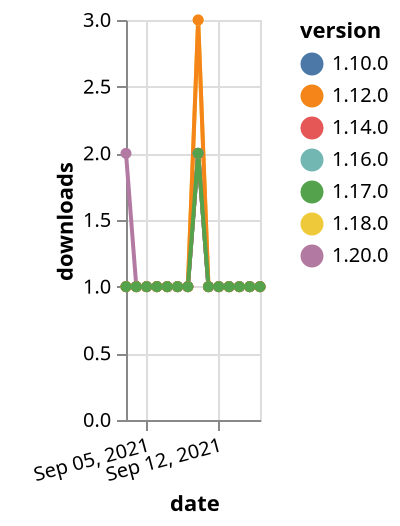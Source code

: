 {"$schema": "https://vega.github.io/schema/vega-lite/v5.json", "description": "A simple bar chart with embedded data.", "data": {"values": [{"date": "2021-09-03", "total": 158, "delta": 1, "version": "1.18.0"}, {"date": "2021-09-04", "total": 159, "delta": 1, "version": "1.18.0"}, {"date": "2021-09-05", "total": 160, "delta": 1, "version": "1.18.0"}, {"date": "2021-09-06", "total": 161, "delta": 1, "version": "1.18.0"}, {"date": "2021-09-07", "total": 162, "delta": 1, "version": "1.18.0"}, {"date": "2021-09-08", "total": 163, "delta": 1, "version": "1.18.0"}, {"date": "2021-09-09", "total": 164, "delta": 1, "version": "1.18.0"}, {"date": "2021-09-10", "total": 167, "delta": 3, "version": "1.18.0"}, {"date": "2021-09-11", "total": 168, "delta": 1, "version": "1.18.0"}, {"date": "2021-09-12", "total": 169, "delta": 1, "version": "1.18.0"}, {"date": "2021-09-13", "total": 170, "delta": 1, "version": "1.18.0"}, {"date": "2021-09-14", "total": 171, "delta": 1, "version": "1.18.0"}, {"date": "2021-09-15", "total": 172, "delta": 1, "version": "1.18.0"}, {"date": "2021-09-16", "total": 173, "delta": 1, "version": "1.18.0"}, {"date": "2021-09-03", "total": 221, "delta": 1, "version": "1.10.0"}, {"date": "2021-09-04", "total": 222, "delta": 1, "version": "1.10.0"}, {"date": "2021-09-05", "total": 223, "delta": 1, "version": "1.10.0"}, {"date": "2021-09-06", "total": 224, "delta": 1, "version": "1.10.0"}, {"date": "2021-09-07", "total": 225, "delta": 1, "version": "1.10.0"}, {"date": "2021-09-08", "total": 226, "delta": 1, "version": "1.10.0"}, {"date": "2021-09-09", "total": 227, "delta": 1, "version": "1.10.0"}, {"date": "2021-09-10", "total": 229, "delta": 2, "version": "1.10.0"}, {"date": "2021-09-11", "total": 230, "delta": 1, "version": "1.10.0"}, {"date": "2021-09-12", "total": 231, "delta": 1, "version": "1.10.0"}, {"date": "2021-09-13", "total": 232, "delta": 1, "version": "1.10.0"}, {"date": "2021-09-14", "total": 233, "delta": 1, "version": "1.10.0"}, {"date": "2021-09-15", "total": 234, "delta": 1, "version": "1.10.0"}, {"date": "2021-09-16", "total": 235, "delta": 1, "version": "1.10.0"}, {"date": "2021-09-03", "total": 116, "delta": 2, "version": "1.20.0"}, {"date": "2021-09-04", "total": 117, "delta": 1, "version": "1.20.0"}, {"date": "2021-09-05", "total": 118, "delta": 1, "version": "1.20.0"}, {"date": "2021-09-06", "total": 119, "delta": 1, "version": "1.20.0"}, {"date": "2021-09-07", "total": 120, "delta": 1, "version": "1.20.0"}, {"date": "2021-09-08", "total": 121, "delta": 1, "version": "1.20.0"}, {"date": "2021-09-09", "total": 122, "delta": 1, "version": "1.20.0"}, {"date": "2021-09-10", "total": 124, "delta": 2, "version": "1.20.0"}, {"date": "2021-09-11", "total": 125, "delta": 1, "version": "1.20.0"}, {"date": "2021-09-12", "total": 126, "delta": 1, "version": "1.20.0"}, {"date": "2021-09-13", "total": 127, "delta": 1, "version": "1.20.0"}, {"date": "2021-09-14", "total": 128, "delta": 1, "version": "1.20.0"}, {"date": "2021-09-15", "total": 129, "delta": 1, "version": "1.20.0"}, {"date": "2021-09-16", "total": 130, "delta": 1, "version": "1.20.0"}, {"date": "2021-09-03", "total": 153, "delta": 1, "version": "1.16.0"}, {"date": "2021-09-04", "total": 154, "delta": 1, "version": "1.16.0"}, {"date": "2021-09-05", "total": 155, "delta": 1, "version": "1.16.0"}, {"date": "2021-09-06", "total": 156, "delta": 1, "version": "1.16.0"}, {"date": "2021-09-07", "total": 157, "delta": 1, "version": "1.16.0"}, {"date": "2021-09-08", "total": 158, "delta": 1, "version": "1.16.0"}, {"date": "2021-09-09", "total": 159, "delta": 1, "version": "1.16.0"}, {"date": "2021-09-10", "total": 161, "delta": 2, "version": "1.16.0"}, {"date": "2021-09-11", "total": 162, "delta": 1, "version": "1.16.0"}, {"date": "2021-09-12", "total": 163, "delta": 1, "version": "1.16.0"}, {"date": "2021-09-13", "total": 164, "delta": 1, "version": "1.16.0"}, {"date": "2021-09-14", "total": 165, "delta": 1, "version": "1.16.0"}, {"date": "2021-09-15", "total": 166, "delta": 1, "version": "1.16.0"}, {"date": "2021-09-16", "total": 167, "delta": 1, "version": "1.16.0"}, {"date": "2021-09-03", "total": 174, "delta": 1, "version": "1.14.0"}, {"date": "2021-09-04", "total": 175, "delta": 1, "version": "1.14.0"}, {"date": "2021-09-05", "total": 176, "delta": 1, "version": "1.14.0"}, {"date": "2021-09-06", "total": 177, "delta": 1, "version": "1.14.0"}, {"date": "2021-09-07", "total": 178, "delta": 1, "version": "1.14.0"}, {"date": "2021-09-08", "total": 179, "delta": 1, "version": "1.14.0"}, {"date": "2021-09-09", "total": 180, "delta": 1, "version": "1.14.0"}, {"date": "2021-09-10", "total": 182, "delta": 2, "version": "1.14.0"}, {"date": "2021-09-11", "total": 183, "delta": 1, "version": "1.14.0"}, {"date": "2021-09-12", "total": 184, "delta": 1, "version": "1.14.0"}, {"date": "2021-09-13", "total": 185, "delta": 1, "version": "1.14.0"}, {"date": "2021-09-14", "total": 186, "delta": 1, "version": "1.14.0"}, {"date": "2021-09-15", "total": 187, "delta": 1, "version": "1.14.0"}, {"date": "2021-09-16", "total": 188, "delta": 1, "version": "1.14.0"}, {"date": "2021-09-03", "total": 297, "delta": 1, "version": "1.12.0"}, {"date": "2021-09-04", "total": 298, "delta": 1, "version": "1.12.0"}, {"date": "2021-09-05", "total": 299, "delta": 1, "version": "1.12.0"}, {"date": "2021-09-06", "total": 300, "delta": 1, "version": "1.12.0"}, {"date": "2021-09-07", "total": 301, "delta": 1, "version": "1.12.0"}, {"date": "2021-09-08", "total": 302, "delta": 1, "version": "1.12.0"}, {"date": "2021-09-09", "total": 303, "delta": 1, "version": "1.12.0"}, {"date": "2021-09-10", "total": 306, "delta": 3, "version": "1.12.0"}, {"date": "2021-09-11", "total": 307, "delta": 1, "version": "1.12.0"}, {"date": "2021-09-12", "total": 308, "delta": 1, "version": "1.12.0"}, {"date": "2021-09-13", "total": 309, "delta": 1, "version": "1.12.0"}, {"date": "2021-09-14", "total": 310, "delta": 1, "version": "1.12.0"}, {"date": "2021-09-15", "total": 311, "delta": 1, "version": "1.12.0"}, {"date": "2021-09-16", "total": 312, "delta": 1, "version": "1.12.0"}, {"date": "2021-09-03", "total": 139, "delta": 1, "version": "1.17.0"}, {"date": "2021-09-04", "total": 140, "delta": 1, "version": "1.17.0"}, {"date": "2021-09-05", "total": 141, "delta": 1, "version": "1.17.0"}, {"date": "2021-09-06", "total": 142, "delta": 1, "version": "1.17.0"}, {"date": "2021-09-07", "total": 143, "delta": 1, "version": "1.17.0"}, {"date": "2021-09-08", "total": 144, "delta": 1, "version": "1.17.0"}, {"date": "2021-09-09", "total": 145, "delta": 1, "version": "1.17.0"}, {"date": "2021-09-10", "total": 147, "delta": 2, "version": "1.17.0"}, {"date": "2021-09-11", "total": 148, "delta": 1, "version": "1.17.0"}, {"date": "2021-09-12", "total": 149, "delta": 1, "version": "1.17.0"}, {"date": "2021-09-13", "total": 150, "delta": 1, "version": "1.17.0"}, {"date": "2021-09-14", "total": 151, "delta": 1, "version": "1.17.0"}, {"date": "2021-09-15", "total": 152, "delta": 1, "version": "1.17.0"}, {"date": "2021-09-16", "total": 153, "delta": 1, "version": "1.17.0"}]}, "width": "container", "mark": {"type": "line", "point": {"filled": true}}, "encoding": {"x": {"field": "date", "type": "temporal", "timeUnit": "yearmonthdate", "title": "date", "axis": {"labelAngle": -15}}, "y": {"field": "delta", "type": "quantitative", "title": "downloads"}, "color": {"field": "version", "type": "nominal"}, "tooltip": {"field": "delta"}}}